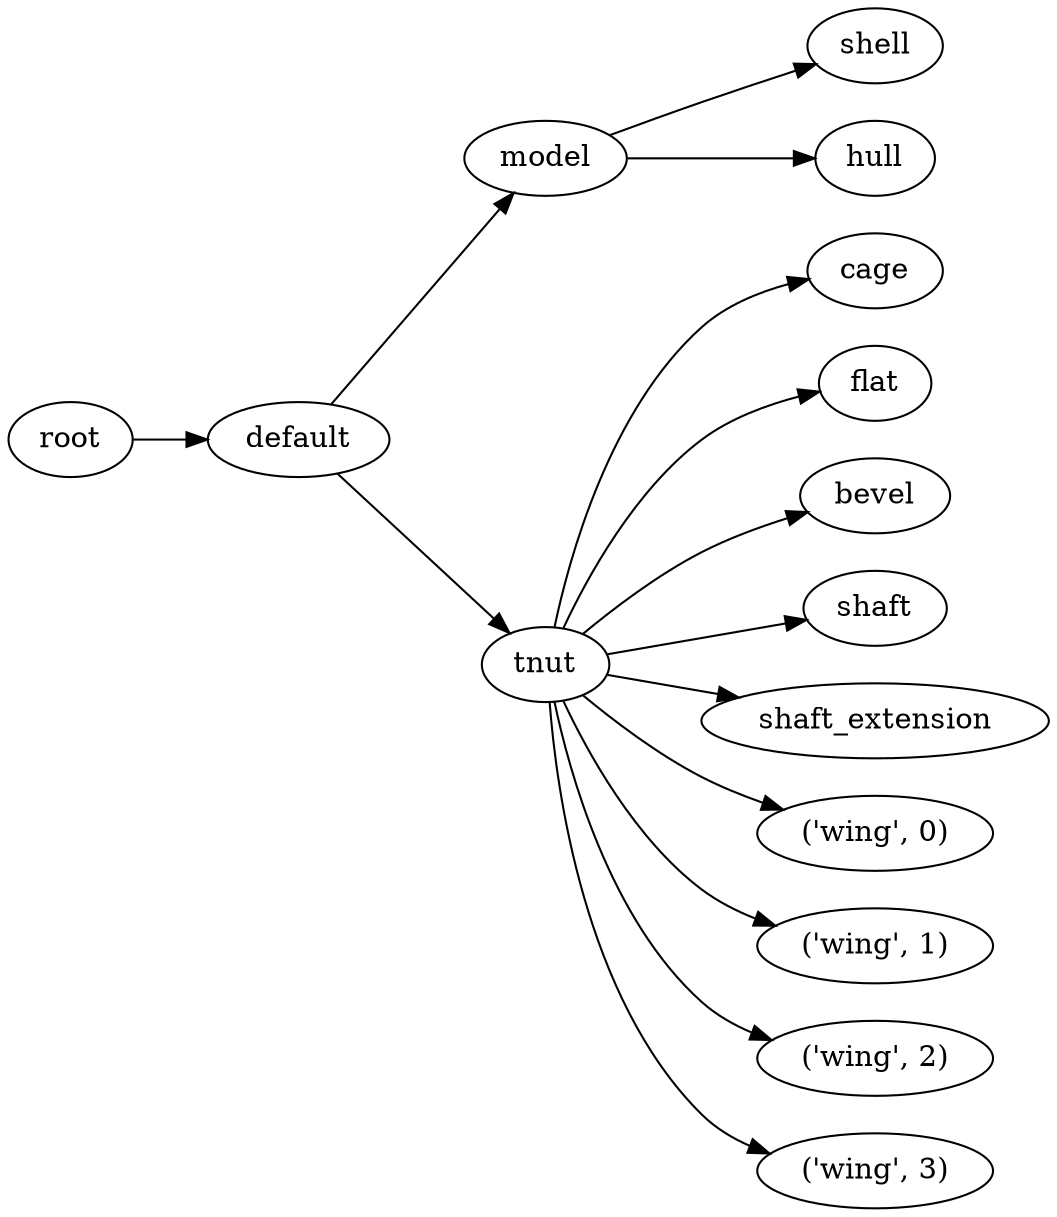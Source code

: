 digraph default {
	graph [rankdir=LR]
	root_12 [label=root href="javascript:s=&quot;\(\)\nNone&quot;; console.log(s); alert(s);"]
	default_13 [label=default href="javascript:s=&quot;\(&#x27;default&#x27;,\)\nTnutExample&quot;; console.log(s); alert(s);" tooltip=TnutExample]
	model_14 [label=model href="javascript:s=&quot;\(&#x27;default&#x27;,\ &#x27;model&#x27;\)\nBoxSideBevels&quot;; console.log(s); alert(s);" tooltip=BoxSideBevels]
	shell_15 [label=shell href="javascript:s=&quot;\(&#x27;default&#x27;,\ &#x27;model&#x27;,\ &#x27;shell&#x27;\)\nBox&quot;; console.log(s); alert(s);" tooltip=Box]
	hull_16 [label=hull href="javascript:s=&quot;\(&#x27;default&#x27;,\ &#x27;model&#x27;,\ &#x27;hull&#x27;\)\nLinearExtrude&quot;; console.log(s); alert(s);" tooltip=LinearExtrude]
	tnut_17 [label=tnut href="javascript:s=&quot;\(&#x27;default&#x27;,\ &#x27;tnut&#x27;\)\nTnut&quot;; console.log(s); alert(s);" tooltip=Tnut]
	cage_18 [label=cage href="javascript:s=&quot;\(&#x27;default&#x27;,\ &#x27;tnut&#x27;,\ &#x27;cage&#x27;\)\nCylinder&quot;; console.log(s); alert(s);" tooltip=Cylinder]
	flat_19 [label=flat href="javascript:s=&quot;\(&#x27;default&#x27;,\ &#x27;tnut&#x27;,\ &#x27;flat&#x27;\)\nCylinder&quot;; console.log(s); alert(s);" tooltip=Cylinder]
	bevel_20 [label=bevel href="javascript:s=&quot;\(&#x27;default&#x27;,\ &#x27;tnut&#x27;,\ &#x27;bevel&#x27;\)\nCone&quot;; console.log(s); alert(s);" tooltip=Cone]
	shaft_21 [label=shaft href="javascript:s=&quot;\(&#x27;default&#x27;,\ &#x27;tnut&#x27;,\ &#x27;shaft&#x27;\)\nCylinder&quot;; console.log(s); alert(s);" tooltip=Cylinder]
	shaft_extension_22 [label=shaft_extension href="javascript:s=&quot;\(&#x27;default&#x27;,\ &#x27;tnut&#x27;,\ &#x27;shaft_extension&#x27;\)\nCylinder&quot;; console.log(s); alert(s);" tooltip=Cylinder]
	wing_23 [label="\('wing',\ 0\)" href="javascript:s=&quot;\(&#x27;default&#x27;,\ &#x27;tnut&#x27;,\ \(&#x27;wing&#x27;,\ 0\)\)\nBox&quot;; console.log(s); alert(s);" tooltip=Box]
	wing_24 [label="\('wing',\ 1\)" href="javascript:s=&quot;\(&#x27;default&#x27;,\ &#x27;tnut&#x27;,\ \(&#x27;wing&#x27;,\ 1\)\)\nBox&quot;; console.log(s); alert(s);" tooltip=Box]
	wing_25 [label="\('wing',\ 2\)" href="javascript:s=&quot;\(&#x27;default&#x27;,\ &#x27;tnut&#x27;,\ \(&#x27;wing&#x27;,\ 2\)\)\nBox&quot;; console.log(s); alert(s);" tooltip=Box]
	wing_26 [label="\('wing',\ 3\)" href="javascript:s=&quot;\(&#x27;default&#x27;,\ &#x27;tnut&#x27;,\ \(&#x27;wing&#x27;,\ 3\)\)\nBox&quot;; console.log(s); alert(s);" tooltip=Box]
	root_12 -> default_13
	default_13 -> model_14
	model_14 -> shell_15
	model_14 -> hull_16
	default_13 -> tnut_17
	tnut_17 -> cage_18
	tnut_17 -> flat_19
	tnut_17 -> bevel_20
	tnut_17 -> shaft_21
	tnut_17 -> shaft_extension_22
	tnut_17 -> wing_23
	tnut_17 -> wing_24
	tnut_17 -> wing_25
	tnut_17 -> wing_26
}
